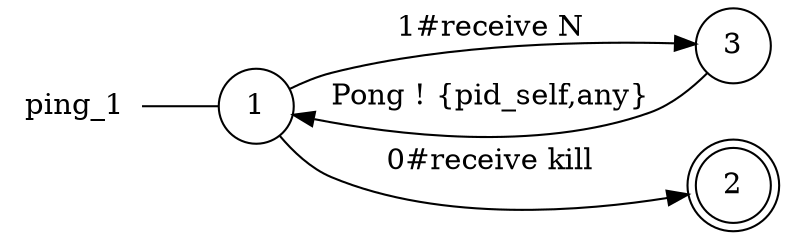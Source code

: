 digraph ping_1 {
	rankdir="LR";
	n_0 [label="ping_1", shape="plaintext"];
	n_1 [id="1", shape=circle, label="1"];
	n_0 -> n_1 [arrowhead=none];
	n_2 [id="4", shape=circle, label="3"];
	n_3 [id="2", shape=doublecircle, label="2"];

	n_1 -> n_2 [id="[$e|1]", label="1#receive N"];
	n_1 -> n_3 [id="[$e|3]", label="0#receive kill"];
	n_2 -> n_1 [id="[$e|5]", label="Pong ! {pid_self,any}"];
}
